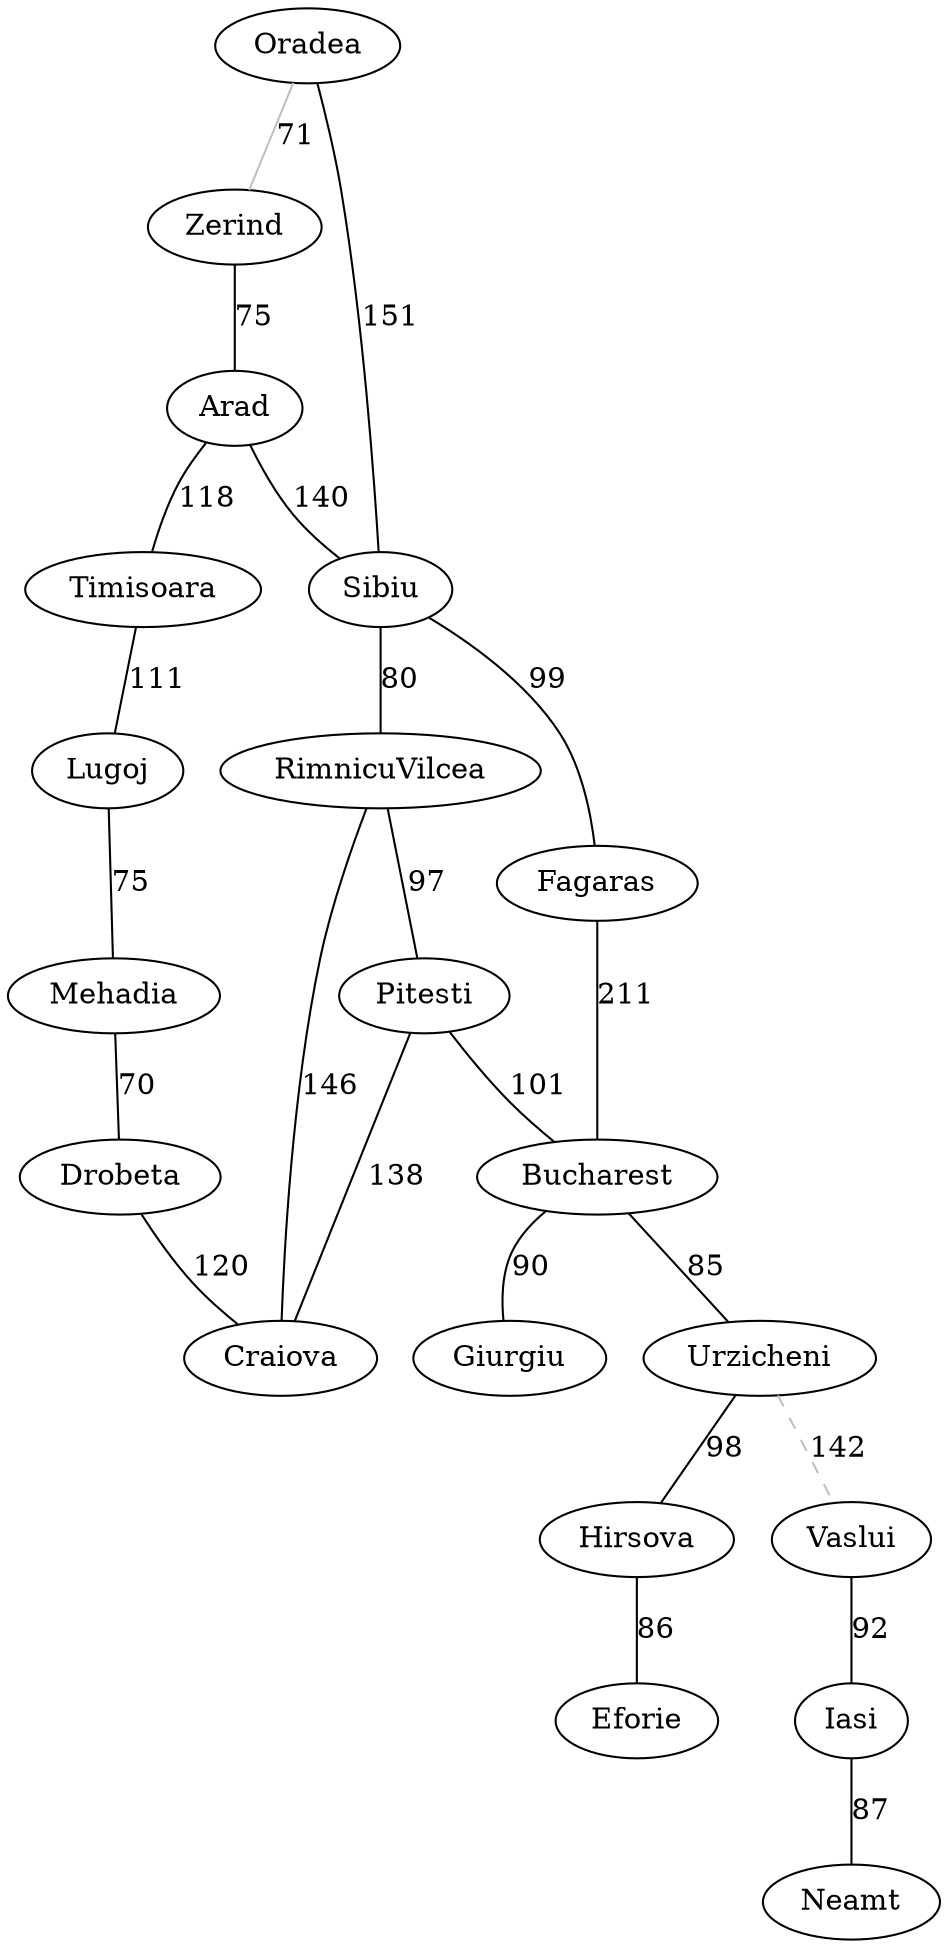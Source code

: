 graph G {
	overlap="false";
//	Iasi [style="filled"];
//	Oradea [color="grey"];
	Oradea -- Zerind [label = "71", color="grey"];
	Oradea -- Sibiu [label = "151"];
	Zerind -- Arad [label = "75"];
	Arad -- Sibiu [label = "140"];
	Arad -- Timisoara [label="118"];
	Timisoara -- Lugoj  [label="111"];
	Lugoj -- Mehadia  [label="75"];
	Mehadia -- Drobeta  [label="70"];
	Drobeta -- Craiova  [label="120"];
	Sibiu -- RimnicuVilcea  [label="80"];
	Sibiu -- Fagaras  [label="99"];
	RimnicuVilcea  -- Pitesti [label="97"];
	RimnicuVilcea  -- Craiova [label="146", len=2];
	Pitesti  -- Craiova [label="138"];
	Fagaras -- Bucharest [label="211"];
	Pitesti -- Bucharest [label="101"];
	Bucharest -- Giurgiu [label="90"];
	Bucharest -- Urzicheni [label="85"];
	Urzicheni -- Hirsova [label="98"];
	Hirsova -- Eforie [label="86"];
	Urzicheni -- Vaslui [label="142", color="grey", style="dashed"];
	Vaslui -- Iasi [label="92"];
	Iasi -- Neamt [label="87"];
}
